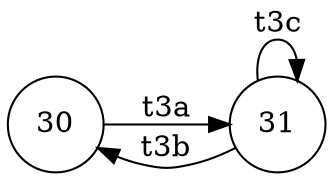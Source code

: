 digraph C3 {
	rankdir=LR size=8.5
	node [shape=circle]
	node [shape=circle]
	30 -> 31 [label=t3a]
	node [shape=circle]
	31 -> 30 [label=t3b]
	node [shape=circle]
	31 -> 31 [label=t3c]
}
